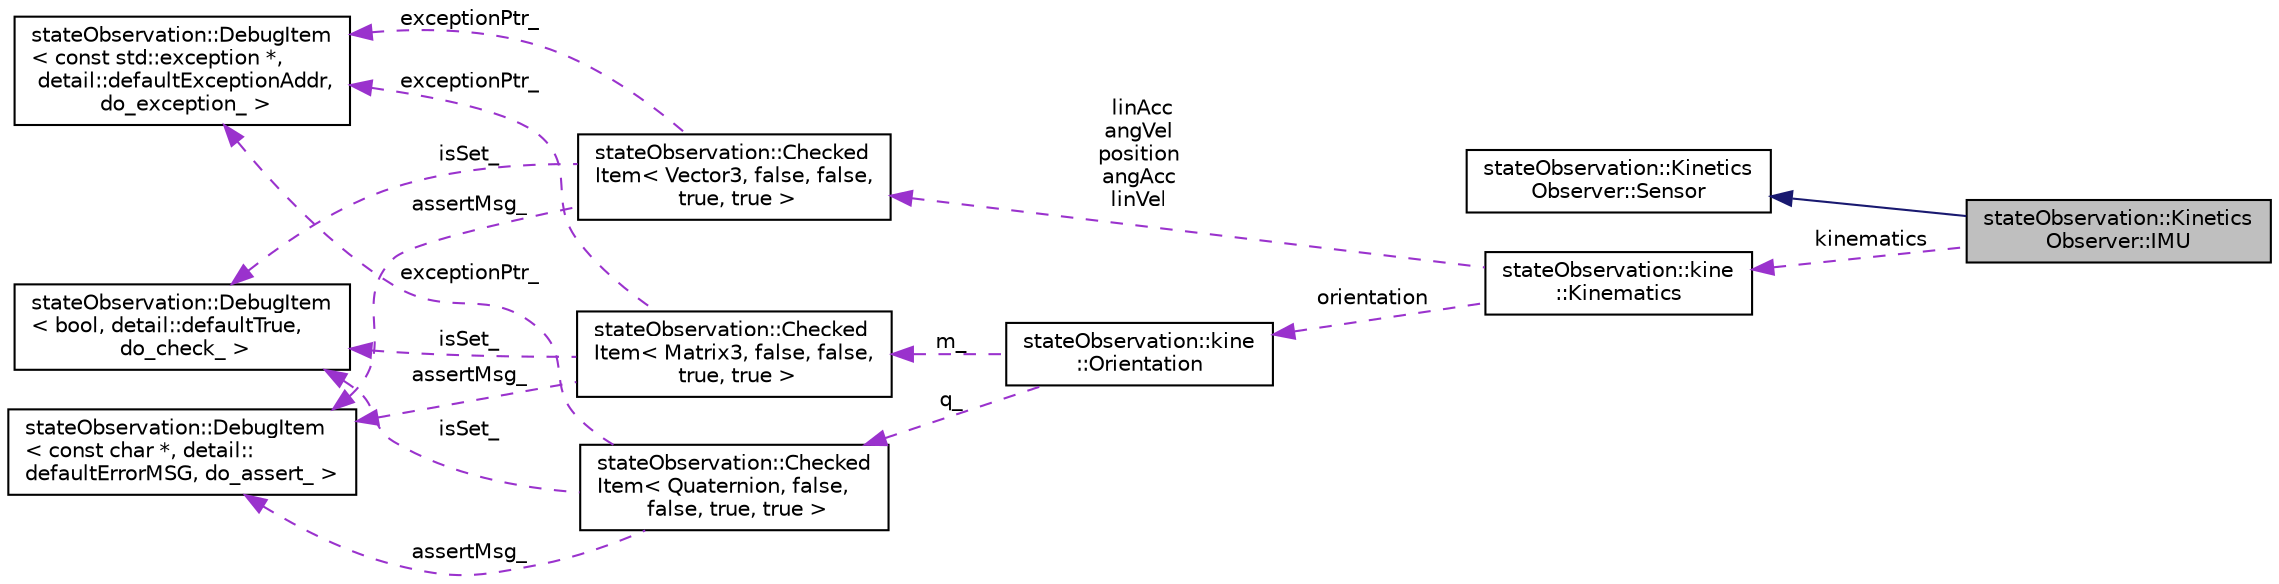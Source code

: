 digraph "stateObservation::KineticsObserver::IMU"
{
 // LATEX_PDF_SIZE
  edge [fontname="Helvetica",fontsize="10",labelfontname="Helvetica",labelfontsize="10"];
  node [fontname="Helvetica",fontsize="10",shape=record];
  rankdir="LR";
  Node1 [label="stateObservation::Kinetics\lObserver::IMU",height=0.2,width=0.4,color="black", fillcolor="grey75", style="filled", fontcolor="black",tooltip=" "];
  Node2 -> Node1 [dir="back",color="midnightblue",fontsize="10",style="solid",fontname="Helvetica"];
  Node2 [label="stateObservation::Kinetics\lObserver::Sensor",height=0.2,width=0.4,color="black", fillcolor="white", style="filled",URL="$structstateObservation_1_1KineticsObserver_1_1Sensor.html",tooltip=" "];
  Node3 -> Node1 [dir="back",color="darkorchid3",fontsize="10",style="dashed",label=" kinematics" ,fontname="Helvetica"];
  Node3 [label="stateObservation::kine\l::Kinematics",height=0.2,width=0.4,color="black", fillcolor="white", style="filled",URL="$structstateObservation_1_1kine_1_1Kinematics.html",tooltip=" "];
  Node4 -> Node3 [dir="back",color="darkorchid3",fontsize="10",style="dashed",label=" linAcc\nangVel\nposition\nangAcc\nlinVel" ,fontname="Helvetica"];
  Node4 [label="stateObservation::Checked\lItem\< Vector3, false, false,\l true, true \>",height=0.2,width=0.4,color="black", fillcolor="white", style="filled",URL="$classstateObservation_1_1CheckedItem.html",tooltip=" "];
  Node5 -> Node4 [dir="back",color="darkorchid3",fontsize="10",style="dashed",label=" exceptionPtr_" ,fontname="Helvetica"];
  Node5 [label="stateObservation::DebugItem\l\< const std::exception *,\l detail::defaultExceptionAddr,\l do_exception_ \>",height=0.2,width=0.4,color="black", fillcolor="white", style="filled",URL="$classstateObservation_1_1DebugItem.html",tooltip=" "];
  Node6 -> Node4 [dir="back",color="darkorchid3",fontsize="10",style="dashed",label=" isSet_" ,fontname="Helvetica"];
  Node6 [label="stateObservation::DebugItem\l\< bool, detail::defaultTrue,\l do_check_ \>",height=0.2,width=0.4,color="black", fillcolor="white", style="filled",URL="$classstateObservation_1_1DebugItem.html",tooltip=" "];
  Node7 -> Node4 [dir="back",color="darkorchid3",fontsize="10",style="dashed",label=" assertMsg_" ,fontname="Helvetica"];
  Node7 [label="stateObservation::DebugItem\l\< const char *, detail::\ldefaultErrorMSG, do_assert_ \>",height=0.2,width=0.4,color="black", fillcolor="white", style="filled",URL="$classstateObservation_1_1DebugItem.html",tooltip=" "];
  Node8 -> Node3 [dir="back",color="darkorchid3",fontsize="10",style="dashed",label=" orientation" ,fontname="Helvetica"];
  Node8 [label="stateObservation::kine\l::Orientation",height=0.2,width=0.4,color="black", fillcolor="white", style="filled",URL="$classstateObservation_1_1kine_1_1Orientation.html",tooltip=" "];
  Node9 -> Node8 [dir="back",color="darkorchid3",fontsize="10",style="dashed",label=" m_" ,fontname="Helvetica"];
  Node9 [label="stateObservation::Checked\lItem\< Matrix3, false, false,\l true, true \>",height=0.2,width=0.4,color="black", fillcolor="white", style="filled",URL="$classstateObservation_1_1CheckedItem.html",tooltip=" "];
  Node5 -> Node9 [dir="back",color="darkorchid3",fontsize="10",style="dashed",label=" exceptionPtr_" ,fontname="Helvetica"];
  Node6 -> Node9 [dir="back",color="darkorchid3",fontsize="10",style="dashed",label=" isSet_" ,fontname="Helvetica"];
  Node7 -> Node9 [dir="back",color="darkorchid3",fontsize="10",style="dashed",label=" assertMsg_" ,fontname="Helvetica"];
  Node10 -> Node8 [dir="back",color="darkorchid3",fontsize="10",style="dashed",label=" q_" ,fontname="Helvetica"];
  Node10 [label="stateObservation::Checked\lItem\< Quaternion, false,\l false, true, true \>",height=0.2,width=0.4,color="black", fillcolor="white", style="filled",URL="$classstateObservation_1_1CheckedItem.html",tooltip=" "];
  Node5 -> Node10 [dir="back",color="darkorchid3",fontsize="10",style="dashed",label=" exceptionPtr_" ,fontname="Helvetica"];
  Node6 -> Node10 [dir="back",color="darkorchid3",fontsize="10",style="dashed",label=" isSet_" ,fontname="Helvetica"];
  Node7 -> Node10 [dir="back",color="darkorchid3",fontsize="10",style="dashed",label=" assertMsg_" ,fontname="Helvetica"];
}
